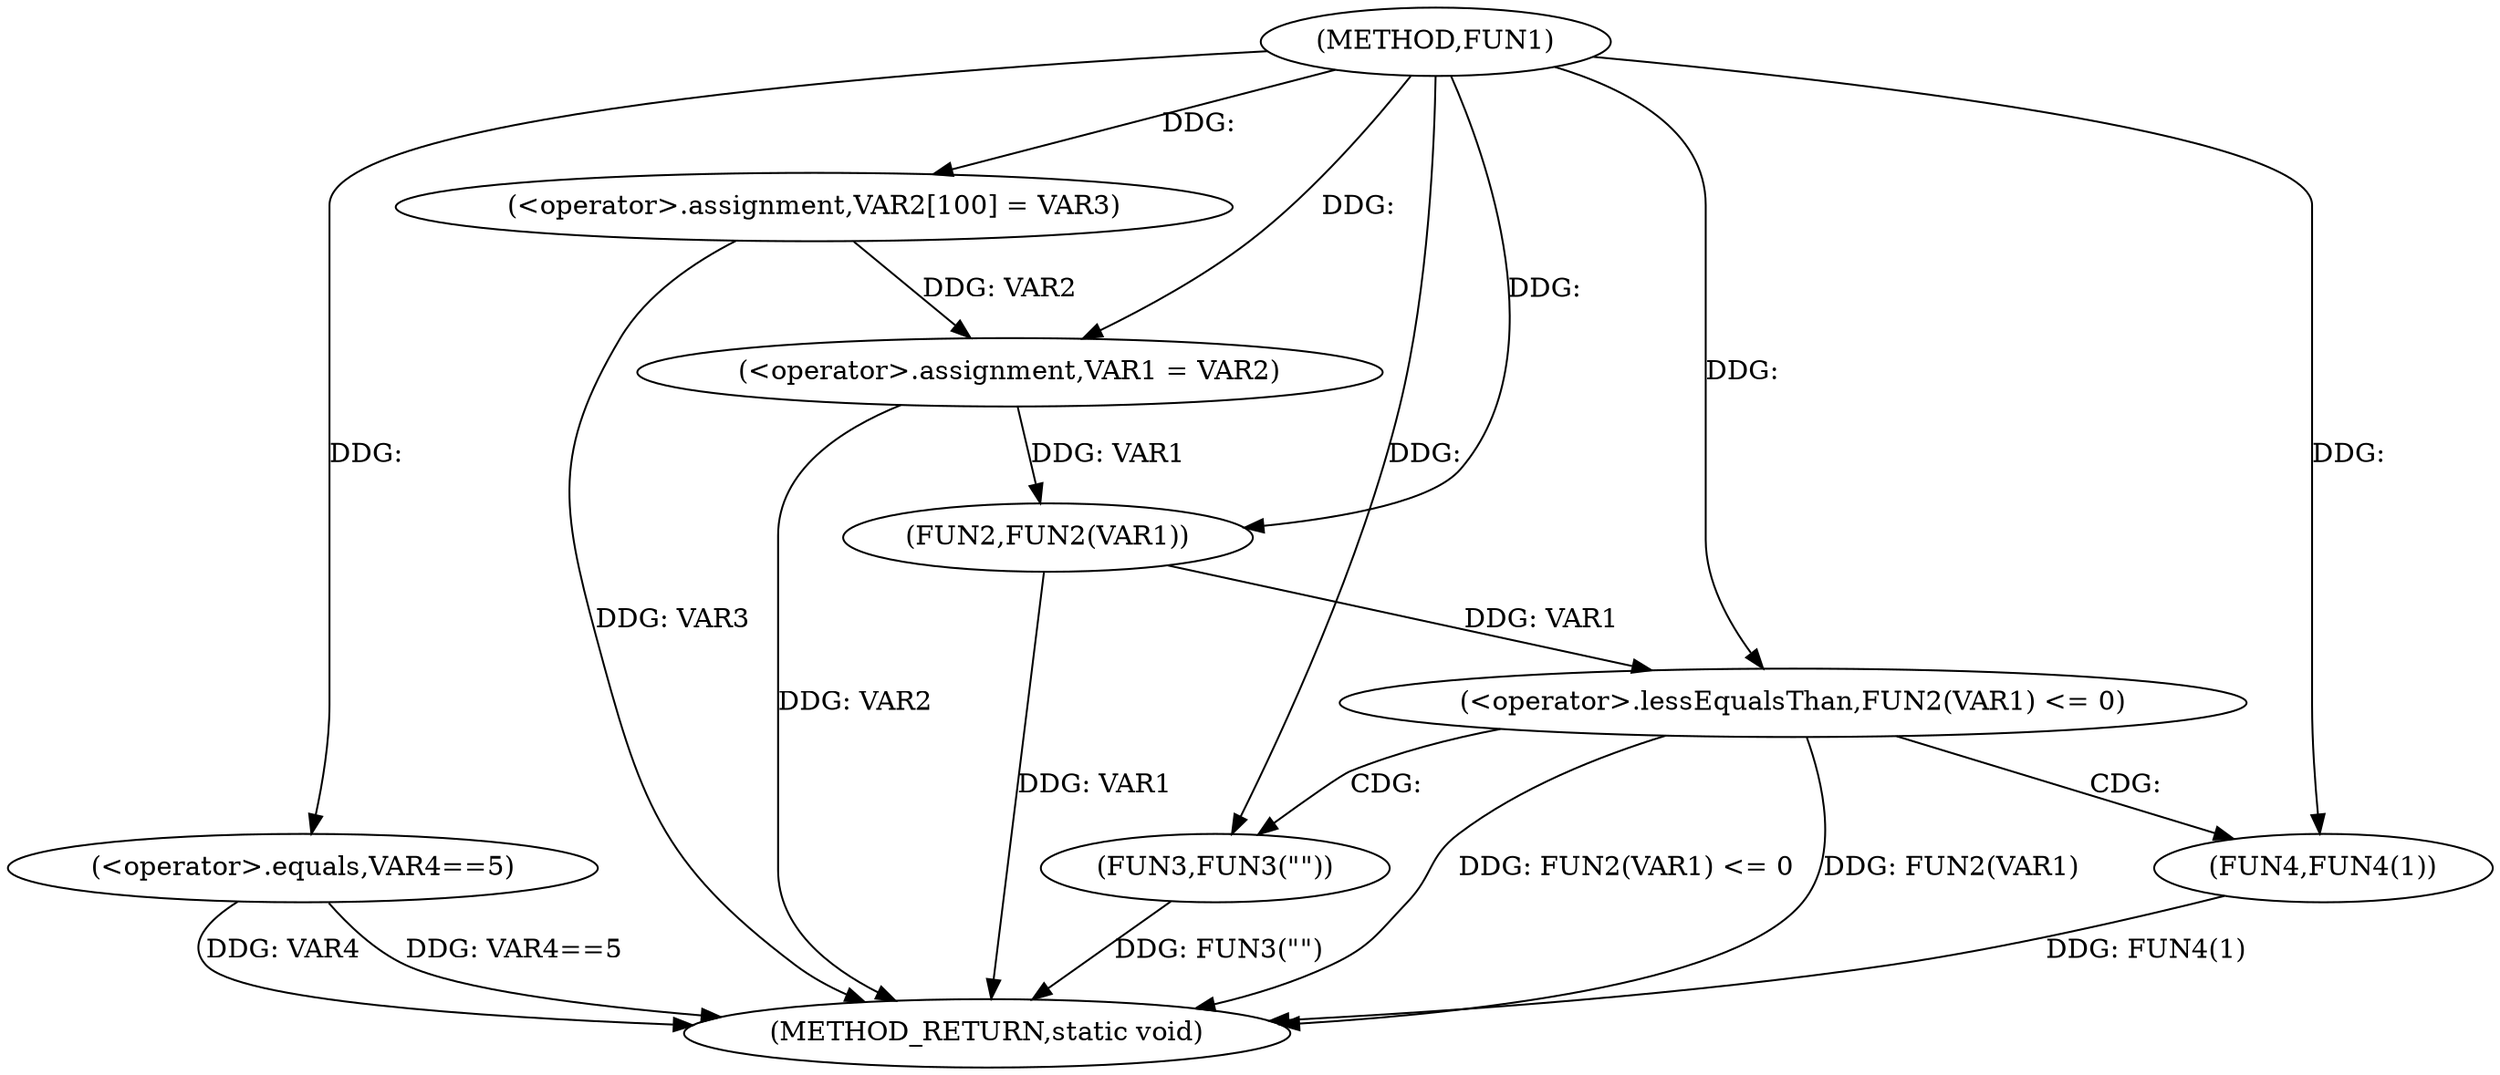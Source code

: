 digraph FUN1 {  
"1000100" [label = "(METHOD,FUN1)" ]
"1000125" [label = "(METHOD_RETURN,static void)" ]
"1000104" [label = "(<operator>.assignment,VAR2[100] = VAR3)" ]
"1000107" [label = "(<operator>.assignment,VAR1 = VAR2)" ]
"1000111" [label = "(<operator>.equals,VAR4==5)" ]
"1000116" [label = "(<operator>.lessEqualsThan,FUN2(VAR1) <= 0)" ]
"1000117" [label = "(FUN2,FUN2(VAR1))" ]
"1000121" [label = "(FUN3,FUN3(\"\"))" ]
"1000123" [label = "(FUN4,FUN4(1))" ]
  "1000116" -> "1000125"  [ label = "DDG: FUN2(VAR1)"] 
  "1000123" -> "1000125"  [ label = "DDG: FUN4(1)"] 
  "1000121" -> "1000125"  [ label = "DDG: FUN3(\"\")"] 
  "1000117" -> "1000125"  [ label = "DDG: VAR1"] 
  "1000111" -> "1000125"  [ label = "DDG: VAR4"] 
  "1000111" -> "1000125"  [ label = "DDG: VAR4==5"] 
  "1000116" -> "1000125"  [ label = "DDG: FUN2(VAR1) <= 0"] 
  "1000104" -> "1000125"  [ label = "DDG: VAR3"] 
  "1000107" -> "1000125"  [ label = "DDG: VAR2"] 
  "1000100" -> "1000104"  [ label = "DDG: "] 
  "1000104" -> "1000107"  [ label = "DDG: VAR2"] 
  "1000100" -> "1000107"  [ label = "DDG: "] 
  "1000100" -> "1000111"  [ label = "DDG: "] 
  "1000117" -> "1000116"  [ label = "DDG: VAR1"] 
  "1000107" -> "1000117"  [ label = "DDG: VAR1"] 
  "1000100" -> "1000117"  [ label = "DDG: "] 
  "1000100" -> "1000116"  [ label = "DDG: "] 
  "1000100" -> "1000121"  [ label = "DDG: "] 
  "1000100" -> "1000123"  [ label = "DDG: "] 
  "1000116" -> "1000121"  [ label = "CDG: "] 
  "1000116" -> "1000123"  [ label = "CDG: "] 
}
